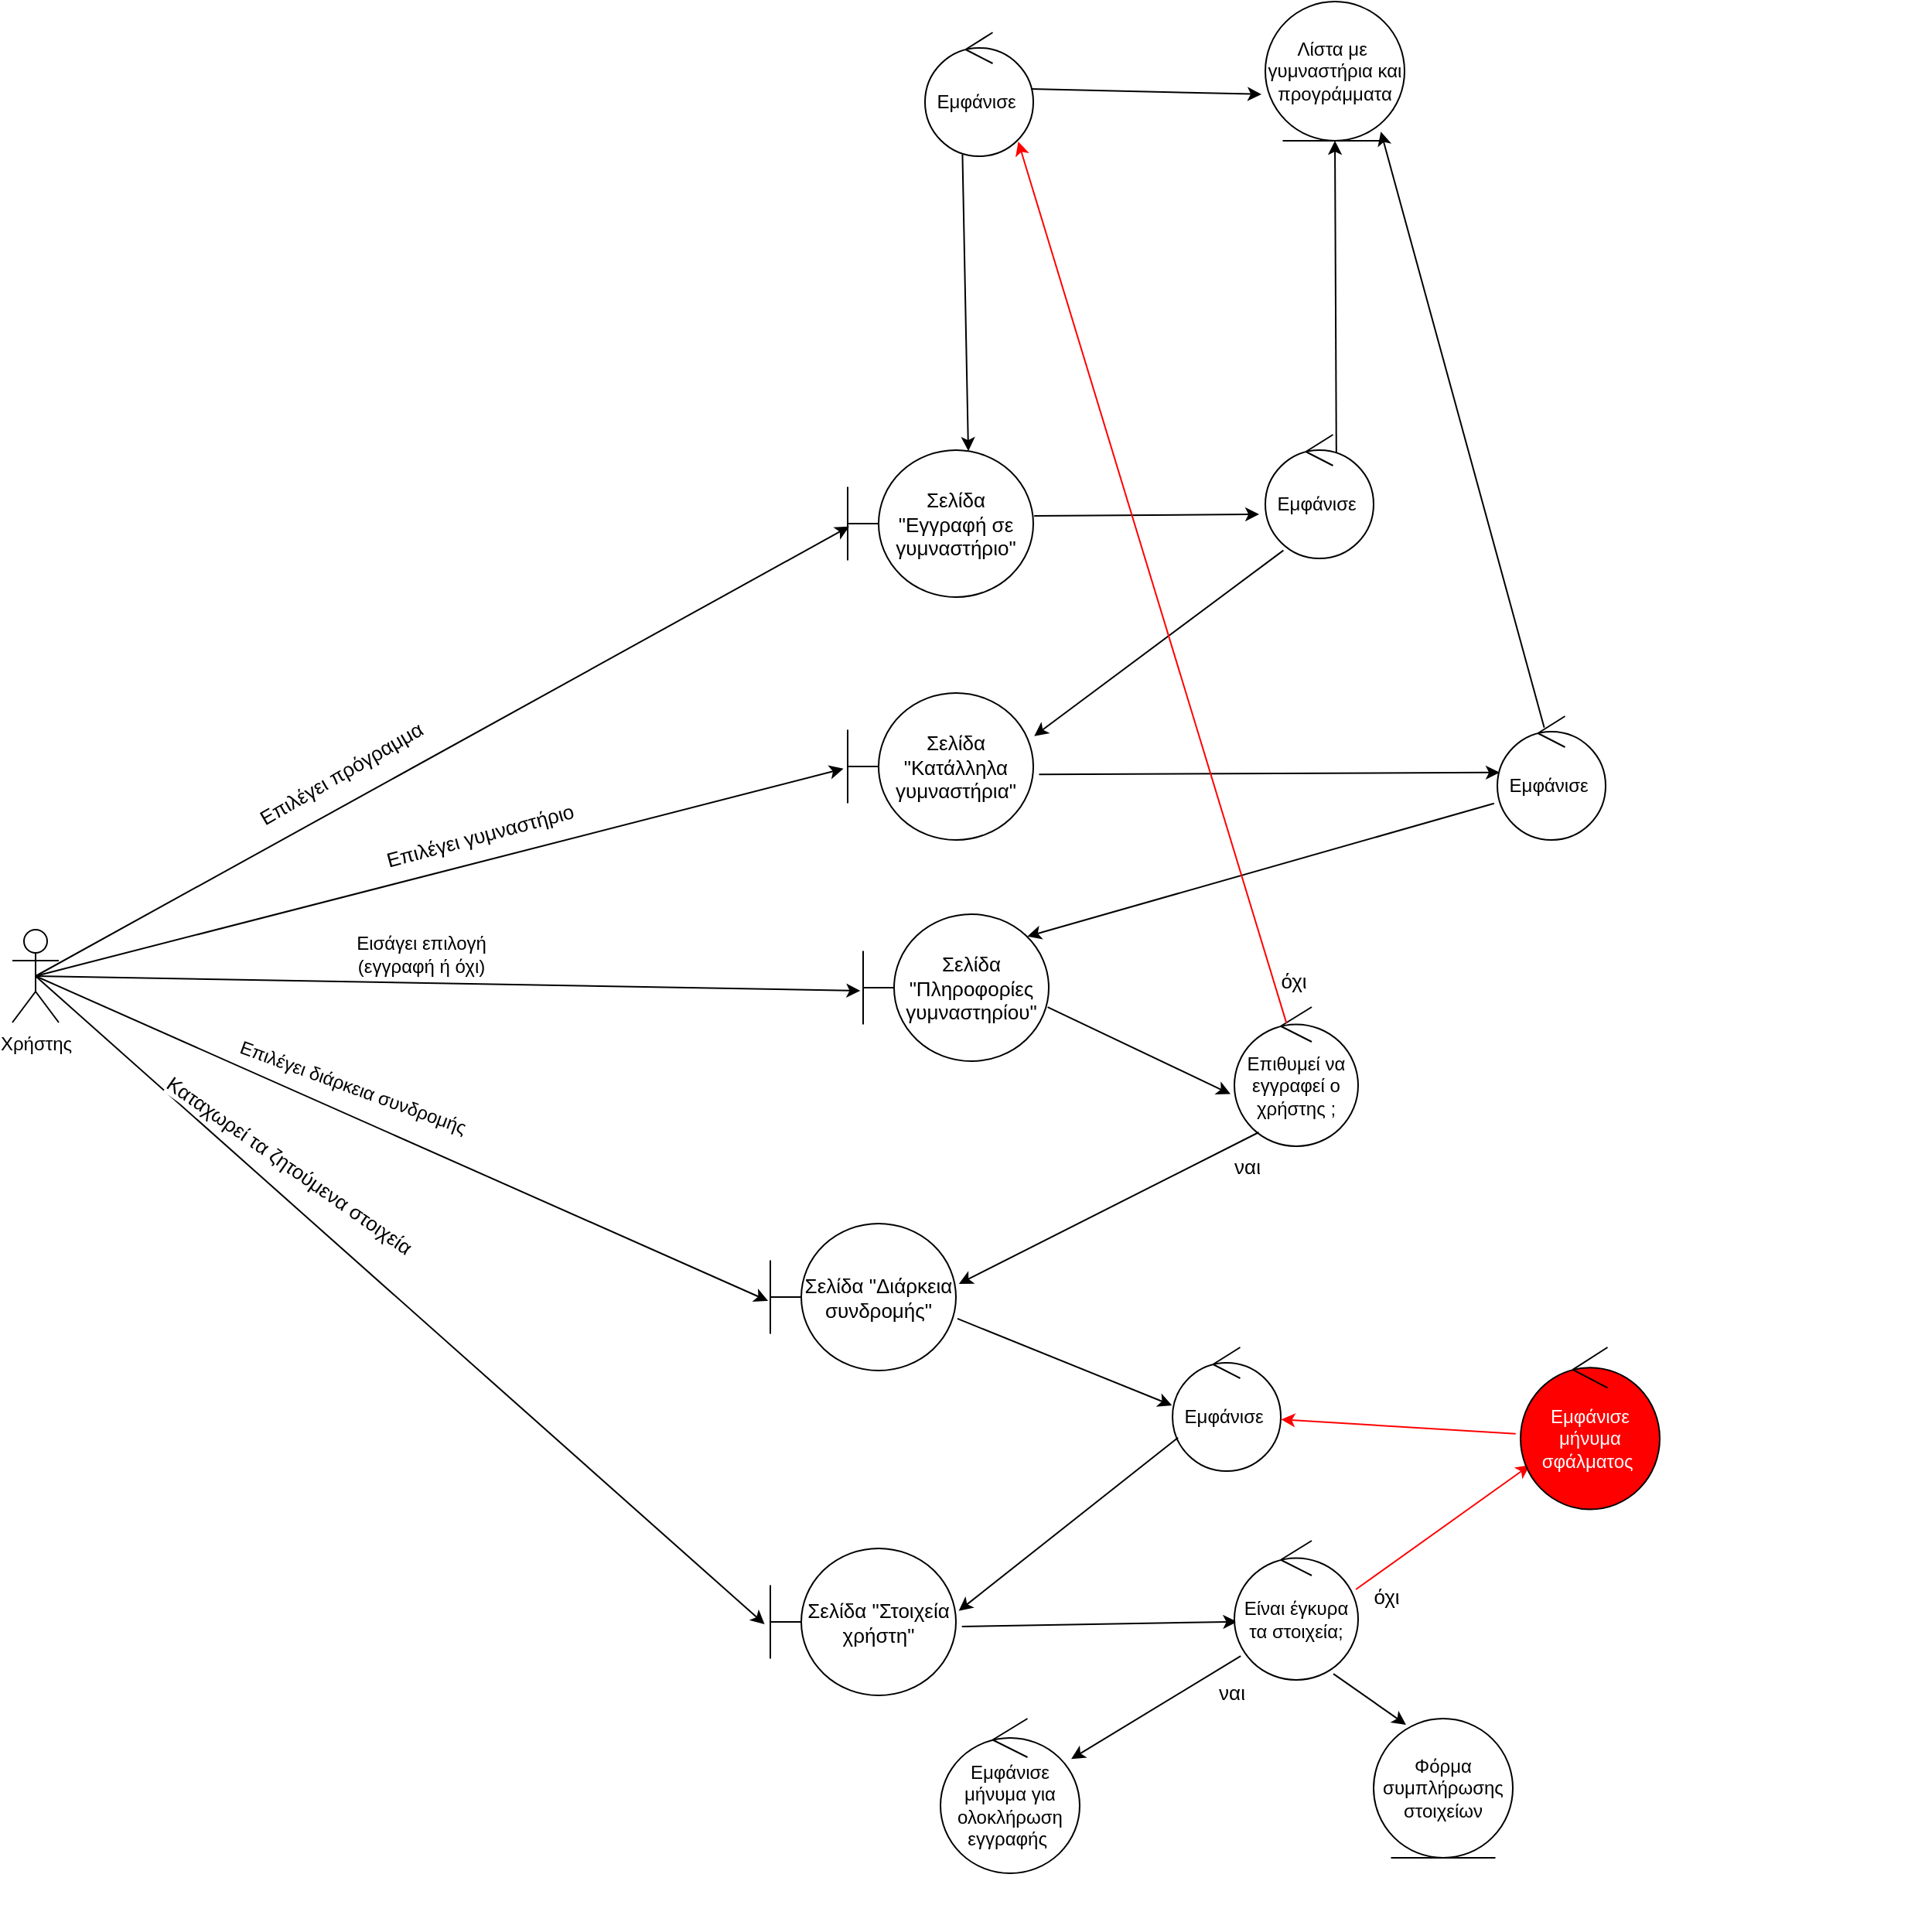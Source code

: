 <mxfile version="21.3.3" type="device">
  <diagram name="Σελίδα-1" id="WVEBd1sjFHavCeA0LY7U">
    <mxGraphModel dx="2563" dy="758" grid="1" gridSize="10" guides="1" tooltips="1" connect="1" arrows="1" fold="1" page="1" pageScale="1" pageWidth="1169" pageHeight="1654" math="0" shadow="0">
      <root>
        <mxCell id="0" />
        <mxCell id="1" parent="0" />
        <mxCell id="SWPQcaOPygvo77F1xrFM-126" style="rounded=0;orthogonalLoop=1;jettySize=auto;html=1;exitX=0.5;exitY=0.5;exitDx=0;exitDy=0;exitPerimeter=0;strokeColor=#000000;fontColor=#000000;entryX=0.008;entryY=0.52;entryDx=0;entryDy=0;entryPerimeter=0;" parent="1" source="SWPQcaOPygvo77F1xrFM-130" target="SWPQcaOPygvo77F1xrFM-186" edge="1">
          <mxGeometry relative="1" as="geometry">
            <mxPoint x="300" y="810" as="targetPoint" />
          </mxGeometry>
        </mxCell>
        <mxCell id="SWPQcaOPygvo77F1xrFM-130" value="Χρήστης" style="shape=umlActor;verticalLabelPosition=bottom;verticalAlign=top;html=1;outlineConnect=0;fontColor=#000000;" parent="1" vertex="1">
          <mxGeometry x="-190" y="980" width="30" height="60" as="geometry" />
        </mxCell>
        <mxCell id="SWPQcaOPygvo77F1xrFM-184" value="&lt;font&gt;Εμφάνισε&amp;nbsp;&lt;/font&gt;" style="ellipse;shape=umlControl;whiteSpace=wrap;html=1;strokeColor=#000000;fontColor=#000000;" parent="1" vertex="1">
          <mxGeometry x="400" y="400" width="70" height="80" as="geometry" />
        </mxCell>
        <mxCell id="SWPQcaOPygvo77F1xrFM-185" style="rounded=0;orthogonalLoop=1;jettySize=auto;html=1;exitX=0.346;exitY=0.987;exitDx=0;exitDy=0;exitPerimeter=0;strokeColor=#000000;fontColor=#000000;entryX=0.65;entryY=0.006;entryDx=0;entryDy=0;entryPerimeter=0;" parent="1" source="SWPQcaOPygvo77F1xrFM-184" target="SWPQcaOPygvo77F1xrFM-186" edge="1">
          <mxGeometry relative="1" as="geometry">
            <mxPoint x="380" y="680" as="targetPoint" />
            <mxPoint x="165" y="820" as="sourcePoint" />
          </mxGeometry>
        </mxCell>
        <mxCell id="SWPQcaOPygvo77F1xrFM-186" value="Σελίδα &quot;Εγγραφή σε γυμναστήριο&quot;" style="shape=umlBoundary;whiteSpace=wrap;html=1;strokeColor=#000000;fontColor=#000000;fontSize=13;" parent="1" vertex="1">
          <mxGeometry x="350" y="670" width="120" height="95" as="geometry" />
        </mxCell>
        <mxCell id="SWPQcaOPygvo77F1xrFM-187" value="&lt;font&gt;Λίστα με&amp;nbsp; γυμναστήρια και προγράμματα&lt;/font&gt;" style="ellipse;shape=umlEntity;whiteSpace=wrap;html=1;strokeColor=#000000;fontColor=#000000;" parent="1" vertex="1">
          <mxGeometry x="620" y="380" width="90" height="90" as="geometry" />
        </mxCell>
        <mxCell id="SWPQcaOPygvo77F1xrFM-188" style="rounded=0;orthogonalLoop=1;jettySize=auto;html=1;strokeColor=#000000;fontColor=#000000;entryX=-0.027;entryY=0.666;entryDx=0;entryDy=0;exitX=0.979;exitY=0.457;exitDx=0;exitDy=0;exitPerimeter=0;entryPerimeter=0;" parent="1" source="SWPQcaOPygvo77F1xrFM-184" target="SWPQcaOPygvo77F1xrFM-187" edge="1">
          <mxGeometry relative="1" as="geometry">
            <mxPoint x="448" y="685" as="targetPoint" />
            <mxPoint x="524" y="489" as="sourcePoint" />
          </mxGeometry>
        </mxCell>
        <mxCell id="SWPQcaOPygvo77F1xrFM-190" value="&lt;font style=&quot;font-size: 13px;&quot;&gt;Επιλέγει πρόγραμμα&lt;/font&gt;" style="edgeLabel;html=1;align=center;verticalAlign=middle;resizable=0;points=[];fontColor=#000000;rotation=-30;" parent="1" vertex="1" connectable="0">
          <mxGeometry x="400.0" y="830.004" as="geometry">
            <mxPoint x="-352" y="-147" as="offset" />
          </mxGeometry>
        </mxCell>
        <mxCell id="SWPQcaOPygvo77F1xrFM-191" style="rounded=0;orthogonalLoop=1;jettySize=auto;html=1;exitX=1.005;exitY=0.448;exitDx=0;exitDy=0;exitPerimeter=0;strokeColor=#000000;fontColor=#000000;entryX=-0.056;entryY=0.643;entryDx=0;entryDy=0;entryPerimeter=0;" parent="1" source="SWPQcaOPygvo77F1xrFM-186" target="SWPQcaOPygvo77F1xrFM-192" edge="1">
          <mxGeometry relative="1" as="geometry">
            <mxPoint x="620" y="718" as="targetPoint" />
            <mxPoint x="524" y="489" as="sourcePoint" />
          </mxGeometry>
        </mxCell>
        <mxCell id="SWPQcaOPygvo77F1xrFM-192" value="&lt;font&gt;Εμφάνισε&amp;nbsp;&lt;/font&gt;" style="ellipse;shape=umlControl;whiteSpace=wrap;html=1;strokeColor=#000000;fontColor=#000000;" parent="1" vertex="1">
          <mxGeometry x="620" y="660" width="70" height="80" as="geometry" />
        </mxCell>
        <mxCell id="SWPQcaOPygvo77F1xrFM-193" value="Σελίδα &quot;Κατάλληλα γυμναστήρια&quot;" style="shape=umlBoundary;whiteSpace=wrap;html=1;strokeColor=#000000;fontColor=#000000;fontSize=13;" parent="1" vertex="1">
          <mxGeometry x="350" y="827" width="120" height="95" as="geometry" />
        </mxCell>
        <mxCell id="SWPQcaOPygvo77F1xrFM-194" style="rounded=0;orthogonalLoop=1;jettySize=auto;html=1;exitX=0.167;exitY=0.935;exitDx=0;exitDy=0;exitPerimeter=0;strokeColor=#000000;fontColor=#000000;entryX=1.005;entryY=0.293;entryDx=0;entryDy=0;entryPerimeter=0;" parent="1" source="SWPQcaOPygvo77F1xrFM-192" target="SWPQcaOPygvo77F1xrFM-193" edge="1">
          <mxGeometry relative="1" as="geometry">
            <mxPoint x="448" y="685" as="targetPoint" />
            <mxPoint x="524" y="489" as="sourcePoint" />
          </mxGeometry>
        </mxCell>
        <mxCell id="SWPQcaOPygvo77F1xrFM-195" value="&lt;font style=&quot;font-size: 13px;&quot;&gt;Επιλέγει γυμναστήριο&lt;/font&gt;" style="edgeLabel;html=1;align=center;verticalAlign=middle;resizable=0;points=[];fontColor=#000000;rotation=-15;" parent="1" vertex="1" connectable="0">
          <mxGeometry x="490.0" y="970.004" as="geometry">
            <mxPoint x="-352" y="-147" as="offset" />
          </mxGeometry>
        </mxCell>
        <mxCell id="SWPQcaOPygvo77F1xrFM-196" style="rounded=0;orthogonalLoop=1;jettySize=auto;html=1;exitX=0.5;exitY=0.5;exitDx=0;exitDy=0;exitPerimeter=0;strokeColor=#000000;fontColor=#000000;entryX=-0.023;entryY=0.515;entryDx=0;entryDy=0;entryPerimeter=0;" parent="1" source="SWPQcaOPygvo77F1xrFM-130" target="SWPQcaOPygvo77F1xrFM-193" edge="1">
          <mxGeometry relative="1" as="geometry">
            <mxPoint x="361" y="729" as="targetPoint" />
            <mxPoint x="145" y="728" as="sourcePoint" />
          </mxGeometry>
        </mxCell>
        <mxCell id="SWPQcaOPygvo77F1xrFM-197" style="rounded=0;orthogonalLoop=1;jettySize=auto;html=1;exitX=1.031;exitY=0.554;exitDx=0;exitDy=0;exitPerimeter=0;strokeColor=#000000;fontColor=#000000;entryX=0.022;entryY=0.455;entryDx=0;entryDy=0;entryPerimeter=0;" parent="1" source="SWPQcaOPygvo77F1xrFM-193" target="SWPQcaOPygvo77F1xrFM-198" edge="1">
          <mxGeometry relative="1" as="geometry">
            <mxPoint x="580" y="880" as="targetPoint" />
            <mxPoint x="560" y="924" as="sourcePoint" />
          </mxGeometry>
        </mxCell>
        <mxCell id="SWPQcaOPygvo77F1xrFM-198" value="&lt;font&gt;Εμφάνισε&amp;nbsp;&lt;/font&gt;" style="ellipse;shape=umlControl;whiteSpace=wrap;html=1;strokeColor=#000000;fontColor=#000000;" parent="1" vertex="1">
          <mxGeometry x="770" y="842" width="70" height="80" as="geometry" />
        </mxCell>
        <mxCell id="SWPQcaOPygvo77F1xrFM-199" style="rounded=0;orthogonalLoop=1;jettySize=auto;html=1;exitX=-0.03;exitY=0.705;exitDx=0;exitDy=0;exitPerimeter=0;strokeColor=#000000;fontColor=#000000;entryX=0.885;entryY=0.151;entryDx=0;entryDy=0;entryPerimeter=0;" parent="1" source="SWPQcaOPygvo77F1xrFM-198" target="SWPQcaOPygvo77F1xrFM-200" edge="1">
          <mxGeometry relative="1" as="geometry">
            <mxPoint x="450" y="980" as="targetPoint" />
            <mxPoint x="642" y="745" as="sourcePoint" />
          </mxGeometry>
        </mxCell>
        <mxCell id="SWPQcaOPygvo77F1xrFM-200" value="Σελίδα &quot;Πληροφορίες γυμναστηρίου&quot;" style="shape=umlBoundary;whiteSpace=wrap;html=1;strokeColor=#000000;fontColor=#000000;fontSize=13;" parent="1" vertex="1">
          <mxGeometry x="360" y="970" width="120" height="95" as="geometry" />
        </mxCell>
        <mxCell id="SWPQcaOPygvo77F1xrFM-201" style="rounded=0;orthogonalLoop=1;jettySize=auto;html=1;strokeColor=#000000;fontColor=#000000;entryX=-0.015;entryY=0.521;entryDx=0;entryDy=0;entryPerimeter=0;exitX=0.5;exitY=0.5;exitDx=0;exitDy=0;exitPerimeter=0;" parent="1" source="SWPQcaOPygvo77F1xrFM-130" target="SWPQcaOPygvo77F1xrFM-200" edge="1">
          <mxGeometry relative="1" as="geometry">
            <mxPoint x="357" y="886" as="targetPoint" />
            <mxPoint x="145" y="720" as="sourcePoint" />
          </mxGeometry>
        </mxCell>
        <mxCell id="SWPQcaOPygvo77F1xrFM-206" style="rounded=0;orthogonalLoop=1;jettySize=auto;html=1;exitX=0.656;exitY=0.148;exitDx=0;exitDy=0;exitPerimeter=0;strokeColor=#000000;fontColor=#000000;entryX=0.5;entryY=1;entryDx=0;entryDy=0;" parent="1" source="SWPQcaOPygvo77F1xrFM-192" target="SWPQcaOPygvo77F1xrFM-187" edge="1">
          <mxGeometry relative="1" as="geometry">
            <mxPoint x="764.68" y="610.83" as="targetPoint" />
            <mxPoint x="701" y="725" as="sourcePoint" />
          </mxGeometry>
        </mxCell>
        <mxCell id="SWPQcaOPygvo77F1xrFM-208" style="rounded=0;orthogonalLoop=1;jettySize=auto;html=1;exitX=0.433;exitY=0.092;exitDx=0;exitDy=0;exitPerimeter=0;strokeColor=#000000;fontColor=#000000;entryX=0.83;entryY=0.935;entryDx=0;entryDy=0;entryPerimeter=0;" parent="1" source="SWPQcaOPygvo77F1xrFM-198" target="SWPQcaOPygvo77F1xrFM-187" edge="1">
          <mxGeometry relative="1" as="geometry">
            <mxPoint x="675" y="480" as="targetPoint" />
            <mxPoint x="676" y="682" as="sourcePoint" />
          </mxGeometry>
        </mxCell>
        <mxCell id="SWPQcaOPygvo77F1xrFM-209" value="&lt;font style=&quot;font-size: 12px;&quot;&gt;Εισάγει επιλογή&lt;br style=&quot;font-size: 12px;&quot;&gt;(εγγραφή ή όχι)&lt;br style=&quot;font-size: 12px;&quot;&gt;&lt;/font&gt;" style="edgeLabel;html=1;align=center;verticalAlign=middle;resizable=0;points=[];fontSize=12;rotation=0;fontColor=#000000;" parent="1" vertex="1" connectable="0">
          <mxGeometry x="250.0" y="1420.004" as="geometry">
            <mxPoint x="-176" y="-424" as="offset" />
          </mxGeometry>
        </mxCell>
        <mxCell id="SWPQcaOPygvo77F1xrFM-210" style="rounded=0;orthogonalLoop=1;jettySize=auto;html=1;exitX=0.994;exitY=0.632;exitDx=0;exitDy=0;exitPerimeter=0;strokeColor=#000000;fontColor=#000000;entryX=-0.031;entryY=0.625;entryDx=0;entryDy=0;entryPerimeter=0;" parent="1" source="SWPQcaOPygvo77F1xrFM-200" target="SWPQcaOPygvo77F1xrFM-211" edge="1">
          <mxGeometry relative="1" as="geometry">
            <mxPoint x="550" y="1060" as="targetPoint" />
            <mxPoint x="778" y="908" as="sourcePoint" />
          </mxGeometry>
        </mxCell>
        <mxCell id="SWPQcaOPygvo77F1xrFM-211" value="&lt;font&gt;Επιθυμεί να εγγραφεί ο χρήστης ;&lt;/font&gt;" style="ellipse;shape=umlControl;whiteSpace=wrap;html=1;strokeColor=#000000;fontColor=#000000;" parent="1" vertex="1">
          <mxGeometry x="600" y="1030" width="80" height="90" as="geometry" />
        </mxCell>
        <mxCell id="SWPQcaOPygvo77F1xrFM-214" style="rounded=0;orthogonalLoop=1;jettySize=auto;html=1;strokeColor=#000000;fontColor=#000000;exitX=0.197;exitY=0.9;exitDx=0;exitDy=0;exitPerimeter=0;entryX=1.016;entryY=0.41;entryDx=0;entryDy=0;entryPerimeter=0;" parent="1" source="SWPQcaOPygvo77F1xrFM-211" target="SWPQcaOPygvo77F1xrFM-216" edge="1">
          <mxGeometry relative="1" as="geometry">
            <mxPoint x="440" y="1150" as="targetPoint" />
            <mxPoint x="410" y="1180" as="sourcePoint" />
          </mxGeometry>
        </mxCell>
        <mxCell id="SWPQcaOPygvo77F1xrFM-215" value="&lt;font style=&quot;font-size: 13px;&quot;&gt;ναι&lt;/font&gt;" style="edgeLabel;html=1;align=center;verticalAlign=middle;resizable=0;points=[];fontColor=#000000;" parent="1" vertex="1" connectable="0">
          <mxGeometry x="960.0" y="1280.004" as="geometry">
            <mxPoint x="-352" y="-147" as="offset" />
          </mxGeometry>
        </mxCell>
        <mxCell id="SWPQcaOPygvo77F1xrFM-216" value="Σελίδα &quot;Διάρκεια συνδρομής&quot;" style="shape=umlBoundary;whiteSpace=wrap;html=1;strokeColor=#000000;fontColor=#000000;fontSize=13;" parent="1" vertex="1">
          <mxGeometry x="300" y="1170" width="120" height="95" as="geometry" />
        </mxCell>
        <mxCell id="SWPQcaOPygvo77F1xrFM-219" style="rounded=0;orthogonalLoop=1;jettySize=auto;html=1;strokeColor=#000000;fontColor=#000000;entryX=-0.012;entryY=0.526;entryDx=0;entryDy=0;entryPerimeter=0;exitX=0.5;exitY=0.5;exitDx=0;exitDy=0;exitPerimeter=0;" parent="1" source="SWPQcaOPygvo77F1xrFM-130" target="SWPQcaOPygvo77F1xrFM-216" edge="1">
          <mxGeometry relative="1" as="geometry">
            <mxPoint x="288" y="1059" as="targetPoint" />
            <mxPoint x="-15" y="910" as="sourcePoint" />
          </mxGeometry>
        </mxCell>
        <mxCell id="SWPQcaOPygvo77F1xrFM-220" value="&lt;font style=&quot;font-size: 12px;&quot;&gt;Επιλέγει διάρκεια συνδρομής&lt;br style=&quot;font-size: 12px;&quot;&gt;&lt;/font&gt;" style="edgeLabel;html=1;align=center;verticalAlign=middle;resizable=0;points=[];fontSize=12;rotation=20;fontColor=#000000;" parent="1" vertex="1" connectable="0">
          <mxGeometry x="50.0" y="1540.004" as="geometry">
            <mxPoint x="-176" y="-424" as="offset" />
          </mxGeometry>
        </mxCell>
        <mxCell id="SWPQcaOPygvo77F1xrFM-221" style="rounded=0;orthogonalLoop=1;jettySize=auto;html=1;exitX=1.008;exitY=0.647;exitDx=0;exitDy=0;exitPerimeter=0;strokeColor=#000000;fontColor=#000000;entryX=-0.005;entryY=0.469;entryDx=0;entryDy=0;entryPerimeter=0;" parent="1" source="SWPQcaOPygvo77F1xrFM-216" target="SWPQcaOPygvo77F1xrFM-222" edge="1">
          <mxGeometry relative="1" as="geometry">
            <mxPoint x="540" y="1350" as="targetPoint" />
            <mxPoint x="409" y="1070" as="sourcePoint" />
          </mxGeometry>
        </mxCell>
        <mxCell id="SWPQcaOPygvo77F1xrFM-222" value="&lt;font&gt;Εμφάνισε&amp;nbsp;&lt;/font&gt;" style="ellipse;shape=umlControl;whiteSpace=wrap;html=1;strokeColor=#000000;fontColor=#000000;" parent="1" vertex="1">
          <mxGeometry x="560" y="1250" width="70" height="80" as="geometry" />
        </mxCell>
        <mxCell id="SWPQcaOPygvo77F1xrFM-223" style="rounded=0;orthogonalLoop=1;jettySize=auto;html=1;strokeColor=#000000;fontColor=#000000;exitX=0.051;exitY=0.73;exitDx=0;exitDy=0;exitPerimeter=0;entryX=1.015;entryY=0.425;entryDx=0;entryDy=0;entryPerimeter=0;" parent="1" source="SWPQcaOPygvo77F1xrFM-222" target="SWPQcaOPygvo77F1xrFM-224" edge="1">
          <mxGeometry relative="1" as="geometry">
            <mxPoint x="360" y="1380" as="targetPoint" />
            <mxPoint x="500" y="1330" as="sourcePoint" />
          </mxGeometry>
        </mxCell>
        <mxCell id="SWPQcaOPygvo77F1xrFM-224" value="Σελίδα &quot;Στοιχεία χρήστη&quot;" style="shape=umlBoundary;whiteSpace=wrap;html=1;strokeColor=#000000;fontColor=#000000;fontSize=13;" parent="1" vertex="1">
          <mxGeometry x="300" y="1380" width="120" height="95" as="geometry" />
        </mxCell>
        <mxCell id="SWPQcaOPygvo77F1xrFM-225" style="rounded=0;orthogonalLoop=1;jettySize=auto;html=1;strokeColor=#000000;fontColor=#000000;entryX=-0.031;entryY=0.516;entryDx=0;entryDy=0;entryPerimeter=0;exitX=0.5;exitY=0.5;exitDx=0;exitDy=0;exitPerimeter=0;" parent="1" source="SWPQcaOPygvo77F1xrFM-130" target="SWPQcaOPygvo77F1xrFM-224" edge="1">
          <mxGeometry relative="1" as="geometry">
            <mxPoint x="194" y="1330" as="targetPoint" />
            <mxPoint x="-20" y="910" as="sourcePoint" />
          </mxGeometry>
        </mxCell>
        <mxCell id="SWPQcaOPygvo77F1xrFM-226" value="&lt;font style=&quot;font-size: 13px;&quot;&gt;Καταχωρεί τα ζητούμενα στοιχεία&lt;br style=&quot;font-size: 13px;&quot;&gt;&lt;/font&gt;" style="edgeLabel;html=1;align=center;verticalAlign=middle;resizable=0;points=[];fontSize=13;rotation=35;fontColor=#000000;" parent="1" vertex="1" connectable="0">
          <mxGeometry x="-110.0" y="1580.004" as="geometry">
            <mxPoint x="-176" y="-424" as="offset" />
          </mxGeometry>
        </mxCell>
        <mxCell id="SWPQcaOPygvo77F1xrFM-227" style="rounded=0;orthogonalLoop=1;jettySize=auto;html=1;exitX=1.032;exitY=0.532;exitDx=0;exitDy=0;exitPerimeter=0;strokeColor=#000000;fontColor=#000000;entryX=0.022;entryY=0.582;entryDx=0;entryDy=0;entryPerimeter=0;" parent="1" source="SWPQcaOPygvo77F1xrFM-224" target="SWPQcaOPygvo77F1xrFM-228" edge="1">
          <mxGeometry relative="1" as="geometry">
            <mxPoint x="580" y="1428" as="targetPoint" />
            <mxPoint x="515" y="1450" as="sourcePoint" />
          </mxGeometry>
        </mxCell>
        <mxCell id="SWPQcaOPygvo77F1xrFM-228" value="&lt;font&gt;Είναι έγκυρα τα στοιχεία;&lt;/font&gt;" style="ellipse;shape=umlControl;whiteSpace=wrap;html=1;strokeColor=#000000;fontColor=#000000;" parent="1" vertex="1">
          <mxGeometry x="600" y="1375" width="80" height="90" as="geometry" />
        </mxCell>
        <mxCell id="SWPQcaOPygvo77F1xrFM-229" style="rounded=0;orthogonalLoop=1;jettySize=auto;html=1;strokeColor=#000000;fontColor=#000000;exitX=0.051;exitY=0.829;exitDx=0;exitDy=0;exitPerimeter=0;" parent="1" source="SWPQcaOPygvo77F1xrFM-228" target="SoW9vWZfNO9EW_fRScha-1" edge="1">
          <mxGeometry relative="1" as="geometry">
            <mxPoint x="421.08" y="1543.725" as="targetPoint" />
            <mxPoint x="892" y="1440" as="sourcePoint" />
          </mxGeometry>
        </mxCell>
        <mxCell id="SWPQcaOPygvo77F1xrFM-230" value="&lt;font style=&quot;font-size: 13px;&quot;&gt;ναι&lt;/font&gt;" style="edgeLabel;html=1;align=center;verticalAlign=middle;resizable=0;points=[];fontColor=#000000;" parent="1" vertex="1" connectable="0">
          <mxGeometry x="950.0" y="1620.004" as="geometry">
            <mxPoint x="-352" y="-147" as="offset" />
          </mxGeometry>
        </mxCell>
        <mxCell id="SWPQcaOPygvo77F1xrFM-232" style="rounded=0;orthogonalLoop=1;jettySize=auto;html=1;exitX=0.421;exitY=0.116;exitDx=0;exitDy=0;exitPerimeter=0;strokeColor=#FF0000;fontColor=#000000;entryX=0.861;entryY=0.882;entryDx=0;entryDy=0;entryPerimeter=0;" parent="1" source="SWPQcaOPygvo77F1xrFM-211" target="SWPQcaOPygvo77F1xrFM-184" edge="1">
          <mxGeometry relative="1" as="geometry">
            <mxPoint x="810" y="1130" as="targetPoint" />
            <mxPoint x="681" y="1047" as="sourcePoint" />
          </mxGeometry>
        </mxCell>
        <mxCell id="SWPQcaOPygvo77F1xrFM-233" value="&lt;font style=&quot;font-size: 13px;&quot;&gt;όχι&lt;/font&gt;" style="edgeLabel;html=1;align=center;verticalAlign=middle;resizable=0;points=[];fontColor=#000000;" parent="1" vertex="1" connectable="0">
          <mxGeometry x="990.0" y="1160.004" as="geometry">
            <mxPoint x="-352" y="-147" as="offset" />
          </mxGeometry>
        </mxCell>
        <mxCell id="SWPQcaOPygvo77F1xrFM-234" style="rounded=0;orthogonalLoop=1;jettySize=auto;html=1;exitX=0.982;exitY=0.35;exitDx=0;exitDy=0;exitPerimeter=0;strokeColor=#FF0000;fontColor=#000000;entryX=0.067;entryY=0.727;entryDx=0;entryDy=0;entryPerimeter=0;" parent="1" source="SWPQcaOPygvo77F1xrFM-228" target="SWPQcaOPygvo77F1xrFM-236" edge="1">
          <mxGeometry relative="1" as="geometry">
            <mxPoint x="800" y="1350" as="targetPoint" />
            <mxPoint x="974" y="1389" as="sourcePoint" />
          </mxGeometry>
        </mxCell>
        <mxCell id="SWPQcaOPygvo77F1xrFM-235" value="&lt;font style=&quot;font-size: 13px;&quot;&gt;όχι&lt;/font&gt;" style="edgeLabel;html=1;align=center;verticalAlign=middle;resizable=0;points=[];fontColor=#000000;" parent="1" vertex="1" connectable="0">
          <mxGeometry x="1050.0" y="1557.504" as="geometry">
            <mxPoint x="-352" y="-147" as="offset" />
          </mxGeometry>
        </mxCell>
        <mxCell id="SWPQcaOPygvo77F1xrFM-236" value="&lt;font color=&quot;#ffffff&quot;&gt;Εμφάνισε μήνυμα σφάλματος&amp;nbsp;&lt;/font&gt;" style="ellipse;shape=umlControl;whiteSpace=wrap;html=1;strokeColor=#000000;fontColor=#000000;fillColor=#FF0000;" parent="1" vertex="1">
          <mxGeometry x="785" y="1250" width="90" height="104.75" as="geometry" />
        </mxCell>
        <mxCell id="SWPQcaOPygvo77F1xrFM-237" style="rounded=0;orthogonalLoop=1;jettySize=auto;html=1;exitX=-0.035;exitY=0.533;exitDx=0;exitDy=0;exitPerimeter=0;strokeColor=#FF0000;fontColor=#000000;entryX=1.003;entryY=0.583;entryDx=0;entryDy=0;entryPerimeter=0;" parent="1" source="SWPQcaOPygvo77F1xrFM-236" target="SWPQcaOPygvo77F1xrFM-222" edge="1">
          <mxGeometry relative="1" as="geometry">
            <mxPoint x="801" y="1336" as="targetPoint" />
            <mxPoint x="689" y="1416" as="sourcePoint" />
          </mxGeometry>
        </mxCell>
        <mxCell id="SoW9vWZfNO9EW_fRScha-1" value="&lt;font&gt;Εμφάνισε μήνυμα για ολοκλήρωση εγγραφής&amp;nbsp;&lt;/font&gt;" style="ellipse;shape=umlControl;whiteSpace=wrap;html=1;strokeColor=#000000;fontColor=#000000;" parent="1" vertex="1">
          <mxGeometry x="410" y="1490" width="90" height="100" as="geometry" />
        </mxCell>
        <mxCell id="w8nqDf1ZR5iuJsB7VwVL-1" style="rounded=0;orthogonalLoop=1;jettySize=auto;html=1;strokeColor=#000000;fontColor=#000000;exitX=0.8;exitY=0.956;exitDx=0;exitDy=0;exitPerimeter=0;entryX=0.233;entryY=0.044;entryDx=0;entryDy=0;entryPerimeter=0;" edge="1" parent="1" source="SWPQcaOPygvo77F1xrFM-228" target="w8nqDf1ZR5iuJsB7VwVL-2">
          <mxGeometry relative="1" as="geometry">
            <mxPoint x="710" y="1540" as="targetPoint" />
            <mxPoint x="614" y="1460" as="sourcePoint" />
          </mxGeometry>
        </mxCell>
        <mxCell id="w8nqDf1ZR5iuJsB7VwVL-2" value="Φόρμα συμπλήρωσης στοιχείων" style="ellipse;shape=umlEntity;whiteSpace=wrap;html=1;strokeColor=#000000;fontColor=#000000;" vertex="1" parent="1">
          <mxGeometry x="690" y="1490" width="90" height="90" as="geometry" />
        </mxCell>
      </root>
    </mxGraphModel>
  </diagram>
</mxfile>
